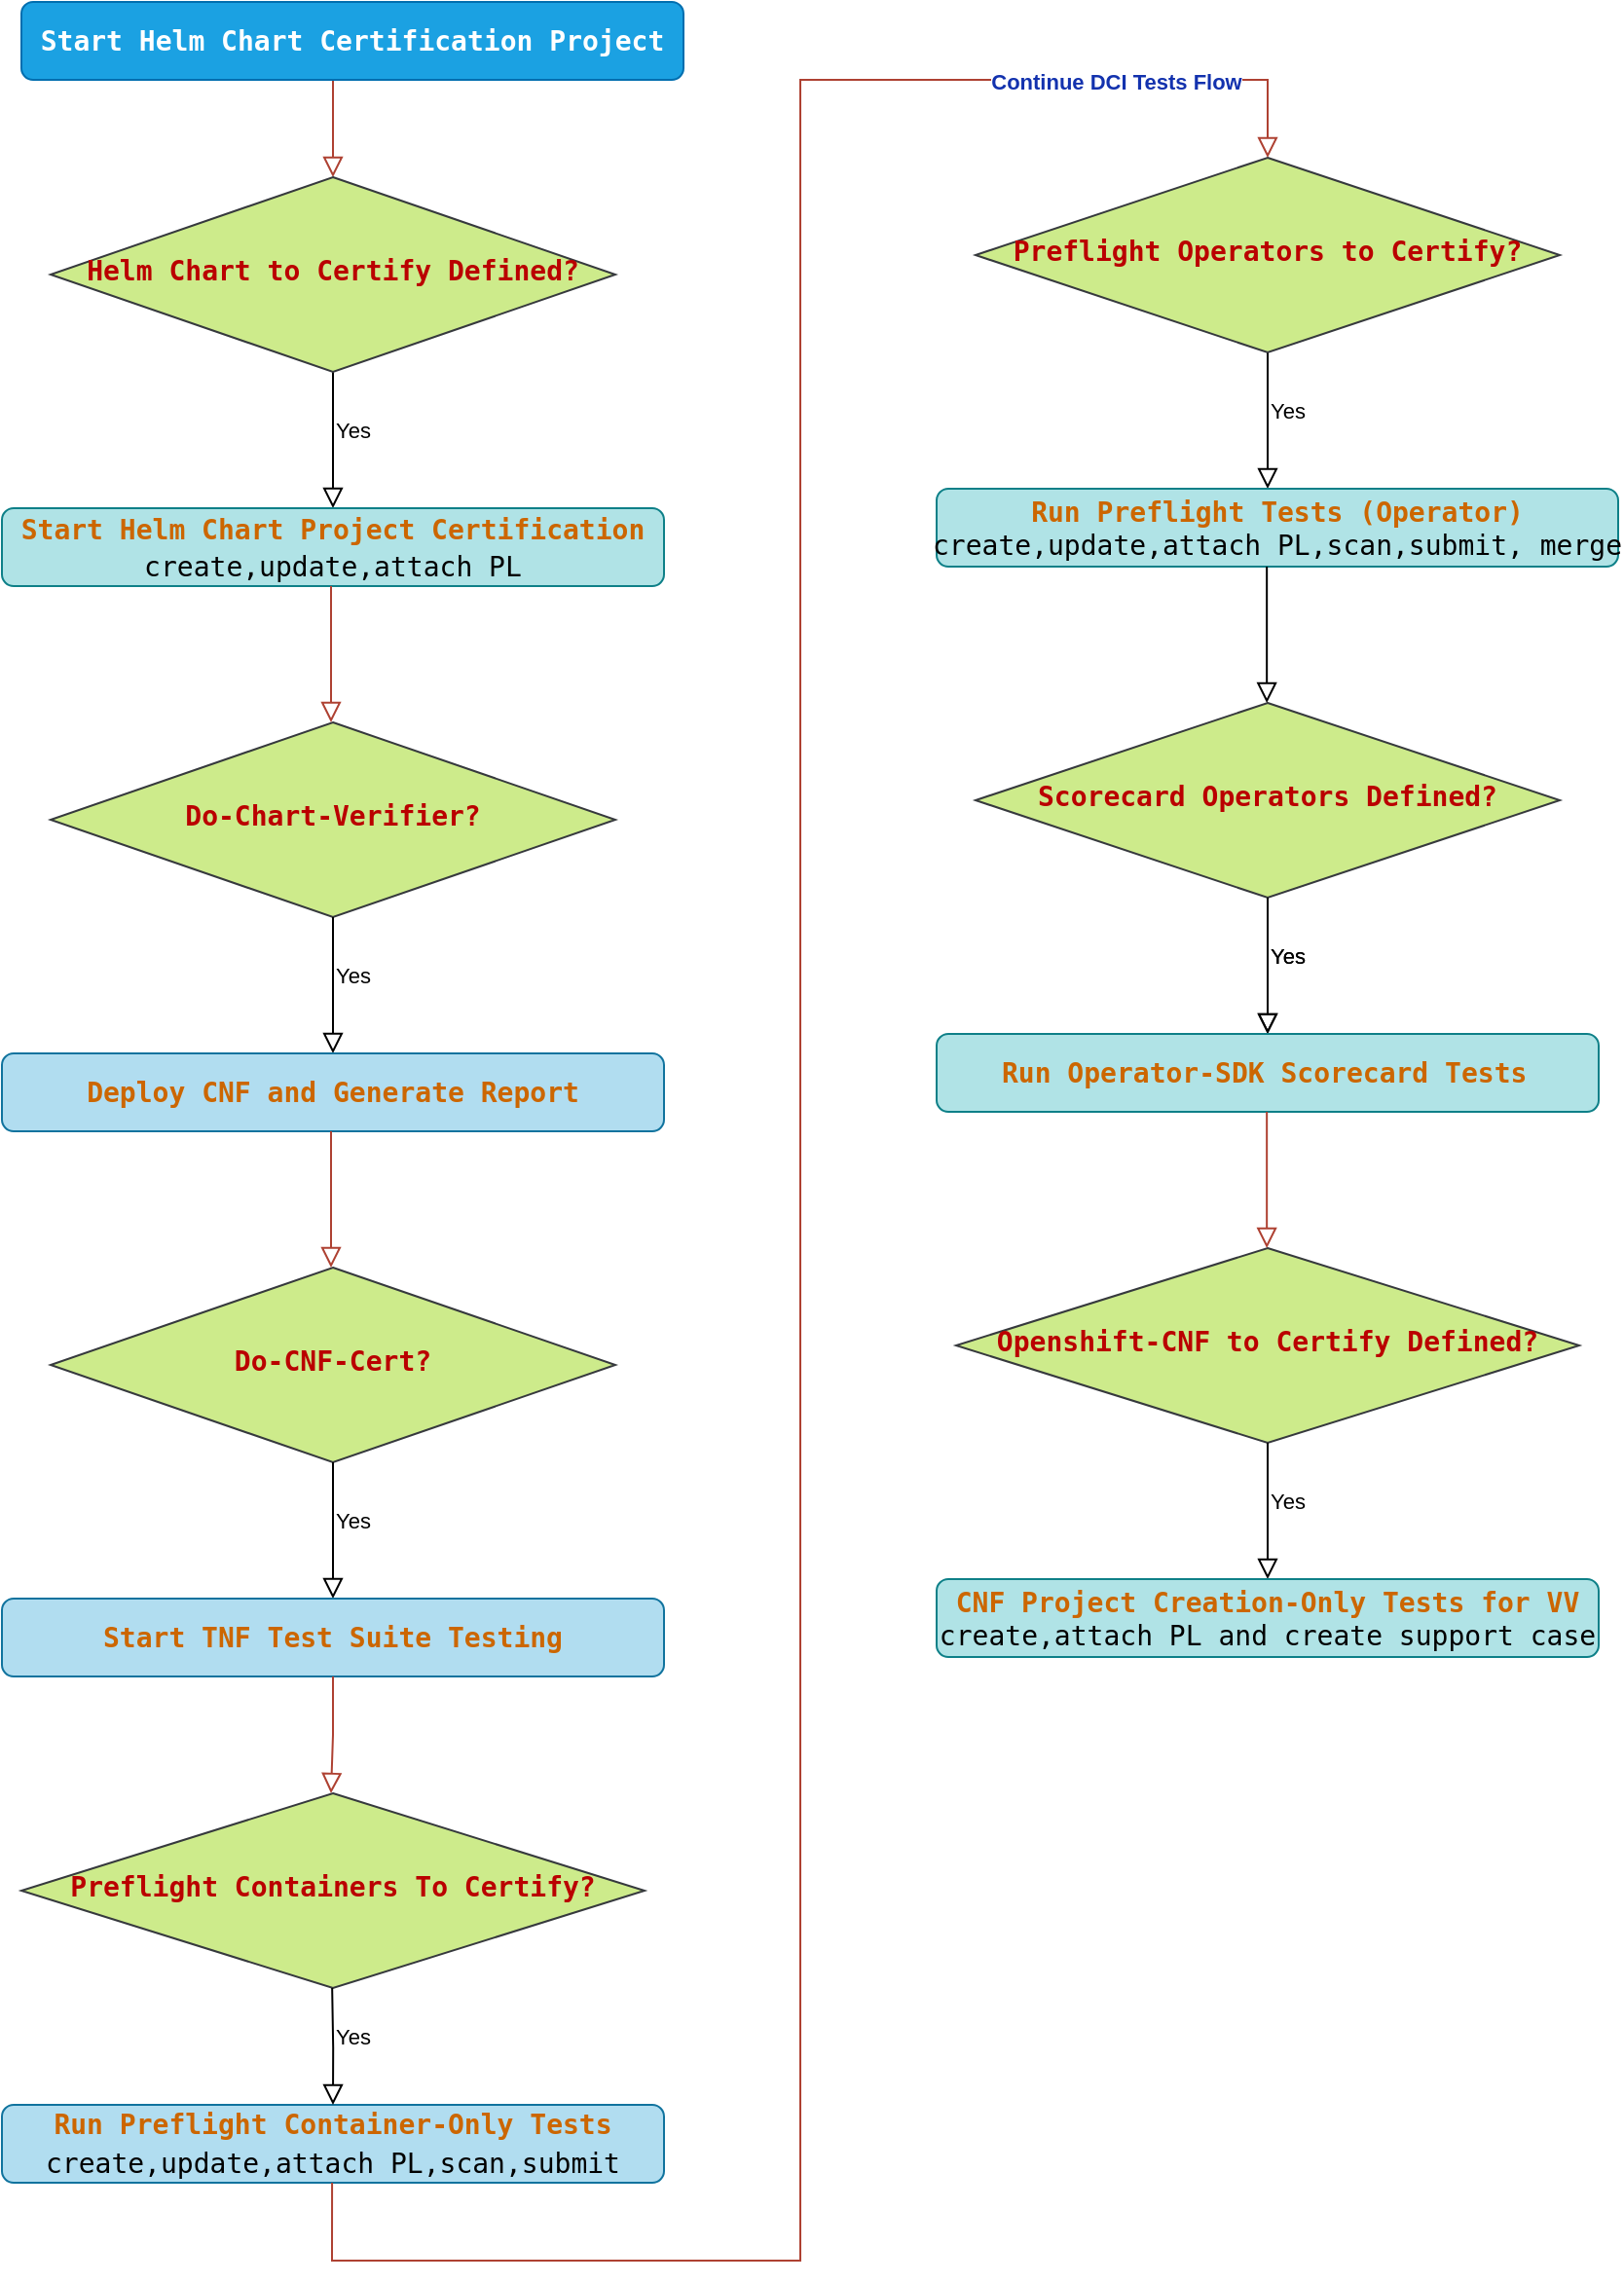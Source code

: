 <mxfile version="24.2.3" type="github">
  <diagram id="C5RBs43oDa-KdzZeNtuy" name="Page-1">
    <mxGraphModel dx="2022" dy="598" grid="1" gridSize="10" guides="1" tooltips="1" connect="1" arrows="1" fold="1" page="1" pageScale="1" pageWidth="827" pageHeight="1169" background="none" math="0" shadow="0">
      <root>
        <mxCell id="WIyWlLk6GJQsqaUBKTNV-0" />
        <mxCell id="WIyWlLk6GJQsqaUBKTNV-1" parent="WIyWlLk6GJQsqaUBKTNV-0" />
        <mxCell id="WIyWlLk6GJQsqaUBKTNV-2" value="" style="rounded=0;html=1;jettySize=auto;orthogonalLoop=1;fontSize=11;endArrow=block;endFill=0;endSize=8;strokeWidth=1;shadow=0;labelBackgroundColor=none;edgeStyle=orthogonalEdgeStyle;exitX=0.421;exitY=0.975;exitDx=0;exitDy=0;exitPerimeter=0;fillColor=#fad9d5;strokeColor=#ae4132;" parent="WIyWlLk6GJQsqaUBKTNV-1" source="WIyWlLk6GJQsqaUBKTNV-3" target="WIyWlLk6GJQsqaUBKTNV-6" edge="1">
          <mxGeometry relative="1" as="geometry">
            <Array as="points">
              <mxPoint x="-120" y="39" />
            </Array>
          </mxGeometry>
        </mxCell>
        <mxCell id="WIyWlLk6GJQsqaUBKTNV-3" value="&lt;div style=&quot;font-family: &amp;quot;Droid Sans Mono&amp;quot;, &amp;quot;monospace&amp;quot;, monospace; font-size: 14px; line-height: 19px; white-space: pre;&quot;&gt;&lt;span style=&quot;&quot;&gt;&lt;b&gt;Start Helm Chart Certification Project&lt;/b&gt;&lt;/span&gt;&lt;/div&gt;" style="rounded=1;whiteSpace=wrap;html=1;fontSize=12;glass=0;strokeWidth=1;shadow=0;labelBackgroundColor=none;fillStyle=solid;fillColor=#1ba1e2;fontColor=#ffffff;strokeColor=#006EAF;" parent="WIyWlLk6GJQsqaUBKTNV-1" vertex="1">
          <mxGeometry x="-280" width="340" height="40" as="geometry" />
        </mxCell>
        <mxCell id="WIyWlLk6GJQsqaUBKTNV-4" value="Yes" style="rounded=0;html=1;jettySize=auto;orthogonalLoop=1;fontSize=11;endArrow=block;endFill=0;endSize=8;strokeWidth=1;shadow=0;labelBackgroundColor=none;edgeStyle=orthogonalEdgeStyle;exitX=0.5;exitY=1;exitDx=0;exitDy=0;entryX=0.5;entryY=0;entryDx=0;entryDy=0;" parent="WIyWlLk6GJQsqaUBKTNV-1" source="WIyWlLk6GJQsqaUBKTNV-6" edge="1">
          <mxGeometry x="-0.149" y="10" relative="1" as="geometry">
            <mxPoint as="offset" />
            <mxPoint x="-126" y="310" as="sourcePoint" />
            <mxPoint x="-120" y="260" as="targetPoint" />
          </mxGeometry>
        </mxCell>
        <mxCell id="WyB8OwPmQHxBie55gEyc-1" style="edgeStyle=orthogonalEdgeStyle;rounded=0;orthogonalLoop=1;jettySize=auto;html=1;exitX=0.5;exitY=0;exitDx=0;exitDy=0;" edge="1" parent="WIyWlLk6GJQsqaUBKTNV-1" source="WIyWlLk6GJQsqaUBKTNV-6">
          <mxGeometry relative="1" as="geometry">
            <mxPoint x="-120" y="120" as="targetPoint" />
          </mxGeometry>
        </mxCell>
        <mxCell id="WIyWlLk6GJQsqaUBKTNV-6" value="&lt;div style=&quot;font-family: &amp;quot;Droid Sans Mono&amp;quot;, &amp;quot;monospace&amp;quot;, monospace; line-height: 19px; white-space: pre;&quot;&gt;&lt;div style=&quot;font-size: 14px; line-height: 19px;&quot;&gt;&lt;b style=&quot;&quot;&gt;&lt;font color=&quot;rgba(0, 0, 0, 0)&quot;&gt;Helm Chart to Certify Defined?&lt;/font&gt;&lt;/b&gt;&lt;/div&gt;&lt;/div&gt;" style="rhombus;whiteSpace=wrap;html=1;shadow=0;fontFamily=Helvetica;fontSize=12;align=center;strokeWidth=1;spacing=6;spacingTop=-4;fillColor=#cdeb8b;strokeColor=#36393d;rounded=0;labelBackgroundColor=none;" parent="WIyWlLk6GJQsqaUBKTNV-1" vertex="1">
          <mxGeometry x="-265" y="90" width="290" height="100" as="geometry" />
        </mxCell>
        <mxCell id="WyB8OwPmQHxBie55gEyc-6" value="&lt;div style=&quot;font-family: &amp;quot;Droid Sans Mono&amp;quot;, &amp;quot;monospace&amp;quot;, monospace; font-size: 14px; line-height: 19px; white-space: pre;&quot;&gt;&lt;b&gt;&lt;font color=&quot;#cc6600&quot;&gt;Start Helm Chart Project Certification&lt;br/&gt;&lt;/font&gt;&lt;/b&gt;create,update,attach PL&lt;/div&gt;" style="rounded=1;whiteSpace=wrap;html=1;fontSize=12;glass=0;strokeWidth=1;shadow=0;labelBackgroundColor=none;fillStyle=solid;fillColor=#b0e3e6;strokeColor=#0e8088;" vertex="1" parent="WIyWlLk6GJQsqaUBKTNV-1">
          <mxGeometry x="-290" y="260" width="340" height="40" as="geometry" />
        </mxCell>
        <mxCell id="WyB8OwPmQHxBie55gEyc-7" style="edgeStyle=orthogonalEdgeStyle;rounded=0;orthogonalLoop=1;jettySize=auto;html=1;exitX=0.5;exitY=1;exitDx=0;exitDy=0;" edge="1" parent="WIyWlLk6GJQsqaUBKTNV-1" source="WyB8OwPmQHxBie55gEyc-6" target="WyB8OwPmQHxBie55gEyc-6">
          <mxGeometry relative="1" as="geometry" />
        </mxCell>
        <mxCell id="WyB8OwPmQHxBie55gEyc-10" value="&lt;div style=&quot;font-family: &amp;quot;Droid Sans Mono&amp;quot;, &amp;quot;monospace&amp;quot;, monospace; line-height: 19px; white-space: pre;&quot;&gt;&lt;div style=&quot;font-size: 14px; line-height: 19px;&quot;&gt;&lt;b style=&quot;&quot;&gt;&lt;font color=&quot;rgba(0, 0, 0, 0)&quot;&gt;Do-Chart-Verifier?&lt;/font&gt;&lt;/b&gt;&lt;/div&gt;&lt;/div&gt;" style="rhombus;whiteSpace=wrap;html=1;shadow=0;fontFamily=Helvetica;fontSize=12;align=center;strokeWidth=1;spacing=6;spacingTop=-4;fillColor=#cdeb8b;strokeColor=#36393d;rounded=0;labelBackgroundColor=none;" vertex="1" parent="WIyWlLk6GJQsqaUBKTNV-1">
          <mxGeometry x="-265" y="370" width="290" height="100" as="geometry" />
        </mxCell>
        <mxCell id="WyB8OwPmQHxBie55gEyc-12" value="Yes" style="rounded=0;html=1;jettySize=auto;orthogonalLoop=1;fontSize=11;endArrow=block;endFill=0;endSize=8;strokeWidth=1;shadow=0;labelBackgroundColor=none;edgeStyle=orthogonalEdgeStyle;exitX=0.5;exitY=1;exitDx=0;exitDy=0;entryX=0.5;entryY=0;entryDx=0;entryDy=0;" edge="1" source="WyB8OwPmQHxBie55gEyc-10" parent="WIyWlLk6GJQsqaUBKTNV-1">
          <mxGeometry x="-0.149" y="10" relative="1" as="geometry">
            <mxPoint as="offset" />
            <mxPoint x="-126" y="590" as="sourcePoint" />
            <mxPoint x="-120" y="540" as="targetPoint" />
          </mxGeometry>
        </mxCell>
        <mxCell id="WyB8OwPmQHxBie55gEyc-16" value="" style="rounded=0;html=1;jettySize=auto;orthogonalLoop=1;fontSize=11;endArrow=block;endFill=0;endSize=8;strokeWidth=1;shadow=0;labelBackgroundColor=none;edgeStyle=orthogonalEdgeStyle;exitX=0.5;exitY=1;exitDx=0;exitDy=0;entryX=0.5;entryY=0;entryDx=0;entryDy=0;fillColor=#fad9d5;strokeColor=#ae4132;" edge="1" parent="WIyWlLk6GJQsqaUBKTNV-1">
          <mxGeometry x="-0.143" y="21" relative="1" as="geometry">
            <mxPoint as="offset" />
            <mxPoint x="-121" y="300" as="sourcePoint" />
            <mxPoint x="-121" y="370" as="targetPoint" />
          </mxGeometry>
        </mxCell>
        <mxCell id="WyB8OwPmQHxBie55gEyc-17" value="&lt;div style=&quot;font-family: &amp;quot;Droid Sans Mono&amp;quot;, &amp;quot;monospace&amp;quot;, monospace; font-size: 14px; line-height: 19px; white-space: pre;&quot;&gt;&lt;b&gt;&lt;font color=&quot;#cc6600&quot;&gt;Deploy CNF and Generate Report&lt;/font&gt;&lt;/b&gt;&lt;br&gt;&lt;/div&gt;" style="rounded=1;whiteSpace=wrap;html=1;fontSize=12;glass=0;strokeWidth=1;shadow=0;labelBackgroundColor=none;fillStyle=solid;fillColor=#b1ddf0;strokeColor=#10739e;" vertex="1" parent="WIyWlLk6GJQsqaUBKTNV-1">
          <mxGeometry x="-290" y="540" width="340" height="40" as="geometry" />
        </mxCell>
        <mxCell id="WyB8OwPmQHxBie55gEyc-18" value="&lt;div style=&quot;font-family: &amp;quot;Droid Sans Mono&amp;quot;, &amp;quot;monospace&amp;quot;, monospace; line-height: 19px; white-space: pre;&quot;&gt;&lt;div style=&quot;font-size: 14px; line-height: 19px;&quot;&gt;&lt;b style=&quot;&quot;&gt;&lt;font color=&quot;rgba(0, 0, 0, 0)&quot;&gt;Do-CNF-Cert?&lt;/font&gt;&lt;/b&gt;&lt;/div&gt;&lt;/div&gt;" style="rhombus;whiteSpace=wrap;html=1;shadow=0;fontFamily=Helvetica;fontSize=12;align=center;strokeWidth=1;spacing=6;spacingTop=-4;fillColor=#cdeb8b;strokeColor=#36393d;rounded=0;labelBackgroundColor=none;" vertex="1" parent="WIyWlLk6GJQsqaUBKTNV-1">
          <mxGeometry x="-265" y="650" width="290" height="100" as="geometry" />
        </mxCell>
        <mxCell id="WyB8OwPmQHxBie55gEyc-19" value="" style="rounded=0;html=1;jettySize=auto;orthogonalLoop=1;fontSize=11;endArrow=block;endFill=0;endSize=8;strokeWidth=1;shadow=0;labelBackgroundColor=none;edgeStyle=orthogonalEdgeStyle;exitX=0.5;exitY=1;exitDx=0;exitDy=0;entryX=0.5;entryY=0;entryDx=0;entryDy=0;fillColor=#fad9d5;strokeColor=#ae4132;" edge="1" parent="WIyWlLk6GJQsqaUBKTNV-1">
          <mxGeometry x="-0.149" y="10" relative="1" as="geometry">
            <mxPoint as="offset" />
            <mxPoint x="-121" y="580" as="sourcePoint" />
            <mxPoint x="-121" y="650" as="targetPoint" />
          </mxGeometry>
        </mxCell>
        <mxCell id="WyB8OwPmQHxBie55gEyc-20" value="Yes" style="rounded=0;html=1;jettySize=auto;orthogonalLoop=1;fontSize=11;endArrow=block;endFill=0;endSize=8;strokeWidth=1;shadow=0;labelBackgroundColor=none;edgeStyle=orthogonalEdgeStyle;exitX=0.5;exitY=1;exitDx=0;exitDy=0;entryX=0.5;entryY=0;entryDx=0;entryDy=0;" edge="1" source="WyB8OwPmQHxBie55gEyc-18" parent="WIyWlLk6GJQsqaUBKTNV-1">
          <mxGeometry x="-0.149" y="10" relative="1" as="geometry">
            <mxPoint as="offset" />
            <mxPoint x="-126" y="870" as="sourcePoint" />
            <mxPoint x="-120" y="820" as="targetPoint" />
          </mxGeometry>
        </mxCell>
        <mxCell id="WyB8OwPmQHxBie55gEyc-21" value="&lt;div style=&quot;font-family: &amp;quot;Droid Sans Mono&amp;quot;, &amp;quot;monospace&amp;quot;, monospace; font-size: 14px; line-height: 19px; white-space: pre;&quot;&gt;&lt;b&gt;&lt;font color=&quot;#cc6600&quot;&gt;Start TNF Test Suite Testing&lt;/font&gt;&lt;/b&gt;&lt;br&gt;&lt;/div&gt;" style="rounded=1;whiteSpace=wrap;html=1;fontSize=12;glass=0;strokeWidth=1;shadow=0;labelBackgroundColor=none;fillStyle=solid;fillColor=#b1ddf0;strokeColor=#10739e;" vertex="1" parent="WIyWlLk6GJQsqaUBKTNV-1">
          <mxGeometry x="-290" y="820" width="340" height="40" as="geometry" />
        </mxCell>
        <mxCell id="WyB8OwPmQHxBie55gEyc-24" value="" style="rounded=0;html=1;jettySize=auto;orthogonalLoop=1;fontSize=11;endArrow=block;endFill=0;endSize=8;strokeWidth=1;shadow=0;labelBackgroundColor=none;edgeStyle=orthogonalEdgeStyle;exitX=0.5;exitY=1;exitDx=0;exitDy=0;entryX=0.5;entryY=0;entryDx=0;entryDy=0;fillColor=#fad9d5;strokeColor=#ae4132;" edge="1" parent="WIyWlLk6GJQsqaUBKTNV-1" source="WyB8OwPmQHxBie55gEyc-21">
          <mxGeometry x="-0.146" y="10" relative="1" as="geometry">
            <mxPoint as="offset" />
            <mxPoint x="-121" y="850" as="sourcePoint" />
            <mxPoint x="-121" y="920" as="targetPoint" />
          </mxGeometry>
        </mxCell>
        <mxCell id="WyB8OwPmQHxBie55gEyc-25" value="&lt;div style=&quot;font-family: &amp;quot;Droid Sans Mono&amp;quot;, &amp;quot;monospace&amp;quot;, monospace; line-height: 19px; white-space: pre;&quot;&gt;&lt;div style=&quot;font-size: 14px; line-height: 19px;&quot;&gt;&lt;b style=&quot;&quot;&gt;&lt;font color=&quot;rgba(0, 0, 0, 0)&quot;&gt;Preflight Containers To Certify?&lt;/font&gt;&lt;/b&gt;&lt;/div&gt;&lt;/div&gt;" style="rhombus;whiteSpace=wrap;html=1;shadow=0;fontFamily=Helvetica;fontSize=12;align=center;strokeWidth=1;spacing=6;spacingTop=-4;fillColor=#cdeb8b;strokeColor=#36393d;rounded=0;labelBackgroundColor=none;" vertex="1" parent="WIyWlLk6GJQsqaUBKTNV-1">
          <mxGeometry x="-280" y="920" width="320" height="100" as="geometry" />
        </mxCell>
        <mxCell id="WyB8OwPmQHxBie55gEyc-30" value="&lt;div style=&quot;line-height: 19px;&quot;&gt;&lt;font face=&quot;Droid Sans Mono, monospace, monospace&quot; color=&quot;#cc6600&quot;&gt;&lt;span style=&quot;white-space: pre; font-size: 14px;&quot;&gt;&lt;b&gt;Run Preflight Container-Only Tests&lt;br&gt;&lt;/b&gt;&lt;/span&gt;&lt;/font&gt;&lt;/div&gt;&lt;div style=&quot;line-height: 19px;&quot;&gt;&lt;span style=&quot;font-family: &amp;quot;Droid Sans Mono&amp;quot;, &amp;quot;monospace&amp;quot;, monospace; font-size: 14px; white-space: pre;&quot;&gt;create,update,attach PL,scan,submit&lt;/span&gt;&lt;font face=&quot;Droid Sans Mono, monospace, monospace&quot; color=&quot;#cc6600&quot;&gt;&lt;span style=&quot;white-space: pre; font-size: 14px;&quot;&gt;&lt;b&gt;&lt;br&gt;&lt;/b&gt;&lt;/span&gt;&lt;/font&gt;&lt;/div&gt;" style="rounded=1;whiteSpace=wrap;html=1;fontSize=12;glass=0;strokeWidth=1;shadow=0;labelBackgroundColor=none;fillStyle=solid;fillColor=#b1ddf0;strokeColor=#10739e;" vertex="1" parent="WIyWlLk6GJQsqaUBKTNV-1">
          <mxGeometry x="-290" y="1080" width="340" height="40" as="geometry" />
        </mxCell>
        <mxCell id="WyB8OwPmQHxBie55gEyc-35" value="Yes" style="rounded=0;html=1;jettySize=auto;orthogonalLoop=1;fontSize=11;endArrow=block;endFill=0;endSize=8;strokeWidth=1;shadow=0;labelBackgroundColor=none;edgeStyle=orthogonalEdgeStyle;exitX=0.5;exitY=1;exitDx=0;exitDy=0;" edge="1" parent="WIyWlLk6GJQsqaUBKTNV-1">
          <mxGeometry x="-0.149" y="10" relative="1" as="geometry">
            <mxPoint as="offset" />
            <mxPoint x="-120.42" y="1020" as="sourcePoint" />
            <mxPoint x="-120" y="1080" as="targetPoint" />
          </mxGeometry>
        </mxCell>
        <mxCell id="WyB8OwPmQHxBie55gEyc-37" value="" style="rounded=0;html=1;jettySize=auto;orthogonalLoop=1;fontSize=11;endArrow=block;endFill=0;endSize=8;strokeWidth=1;shadow=0;labelBackgroundColor=none;edgeStyle=orthogonalEdgeStyle;exitX=0.5;exitY=1;exitDx=0;exitDy=0;strokeColor=#ae4132;fillColor=#fad9d5;" edge="1" parent="WIyWlLk6GJQsqaUBKTNV-1">
          <mxGeometry x="-0.149" y="10" relative="1" as="geometry">
            <mxPoint as="offset" />
            <mxPoint x="-120.46" y="1120" as="sourcePoint" />
            <mxPoint x="360" y="80" as="targetPoint" />
            <Array as="points">
              <mxPoint x="-120" y="1160" />
              <mxPoint x="120" y="1160" />
              <mxPoint x="120" y="40" />
            </Array>
          </mxGeometry>
        </mxCell>
        <mxCell id="WyB8OwPmQHxBie55gEyc-41" value="&lt;font color=&quot;#1332ae&quot;&gt;&lt;b&gt;Continue DCI Tests Flow&lt;/b&gt;&lt;/font&gt;" style="edgeLabel;html=1;align=center;verticalAlign=middle;resizable=0;points=[];" vertex="1" connectable="0" parent="WyB8OwPmQHxBie55gEyc-37">
          <mxGeometry x="0.859" y="-1" relative="1" as="geometry">
            <mxPoint as="offset" />
          </mxGeometry>
        </mxCell>
        <mxCell id="WyB8OwPmQHxBie55gEyc-44" value="Yes" style="rounded=0;html=1;jettySize=auto;orthogonalLoop=1;fontSize=11;endArrow=block;endFill=0;endSize=8;strokeWidth=1;shadow=0;labelBackgroundColor=none;edgeStyle=orthogonalEdgeStyle;exitX=0.5;exitY=1;exitDx=0;exitDy=0;entryX=0.5;entryY=0;entryDx=0;entryDy=0;" edge="1" parent="WIyWlLk6GJQsqaUBKTNV-1" source="WyB8OwPmQHxBie55gEyc-45">
          <mxGeometry x="-0.149" y="10" relative="1" as="geometry">
            <mxPoint as="offset" />
            <mxPoint x="354" y="300" as="sourcePoint" />
            <mxPoint x="360" y="250" as="targetPoint" />
          </mxGeometry>
        </mxCell>
        <mxCell id="WyB8OwPmQHxBie55gEyc-45" value="&lt;div style=&quot;line-height: 19px;&quot;&gt;&lt;div style=&quot;line-height: 19px;&quot;&gt;&lt;font face=&quot;Droid Sans Mono, monospace, monospace&quot; color=&quot;#ba0000&quot;&gt;&lt;span style=&quot;font-size: 14px; white-space: pre;&quot;&gt;&lt;b&gt;Preflight Operators to Certify?&lt;br/&gt;&lt;/b&gt;&lt;/span&gt;&lt;/font&gt;&lt;/div&gt;&lt;/div&gt;" style="rhombus;whiteSpace=wrap;html=1;shadow=0;fontFamily=Helvetica;fontSize=12;align=center;strokeWidth=1;spacing=6;spacingTop=-4;fillColor=#cdeb8b;strokeColor=#36393d;rounded=0;labelBackgroundColor=none;" vertex="1" parent="WIyWlLk6GJQsqaUBKTNV-1">
          <mxGeometry x="210" y="80" width="300" height="100" as="geometry" />
        </mxCell>
        <mxCell id="WyB8OwPmQHxBie55gEyc-46" value="&lt;div&gt;&lt;font face=&quot;Droid Sans Mono, monospace, monospace&quot; color=&quot;#cc6600&quot;&gt;&lt;div style=&quot;&quot;&gt;&lt;span style=&quot;font-size: 14px; white-space: pre;&quot;&gt;&lt;b&gt;Run Preflight Tests (Operator)&lt;/b&gt;&lt;/span&gt;&lt;/div&gt;&lt;div style=&quot;&quot;&gt;&lt;span style=&quot;color: rgb(0, 0, 0); font-family: &amp;quot;Droid Sans Mono&amp;quot;, &amp;quot;monospace&amp;quot;, monospace; font-size: 14px; white-space: pre;&quot;&gt;create,update,attach PL,scan,submit, merge&lt;/span&gt;&lt;span style=&quot;white-space: pre; font-size: 14px;&quot;&gt;&lt;b&gt;&lt;br&gt;&lt;/b&gt;&lt;/span&gt;&lt;/div&gt;&lt;/font&gt;&lt;/div&gt;" style="rounded=1;whiteSpace=wrap;html=1;fontSize=12;glass=0;strokeWidth=1;shadow=0;labelBackgroundColor=none;fillStyle=solid;fillColor=#b0e3e6;strokeColor=#0e8088;" vertex="1" parent="WIyWlLk6GJQsqaUBKTNV-1">
          <mxGeometry x="190" y="250" width="350" height="40" as="geometry" />
        </mxCell>
        <mxCell id="WyB8OwPmQHxBie55gEyc-49" value="Yes" style="rounded=0;html=1;jettySize=auto;orthogonalLoop=1;fontSize=11;endArrow=block;endFill=0;endSize=8;strokeWidth=1;shadow=0;labelBackgroundColor=none;edgeStyle=orthogonalEdgeStyle;exitX=0.5;exitY=1;exitDx=0;exitDy=0;entryX=0.5;entryY=0;entryDx=0;entryDy=0;" edge="1" parent="WIyWlLk6GJQsqaUBKTNV-1" source="WyB8OwPmQHxBie55gEyc-50">
          <mxGeometry x="-0.149" y="10" relative="1" as="geometry">
            <mxPoint as="offset" />
            <mxPoint x="354" y="580" as="sourcePoint" />
            <mxPoint x="360" y="530" as="targetPoint" />
          </mxGeometry>
        </mxCell>
        <mxCell id="WyB8OwPmQHxBie55gEyc-50" value="&lt;div style=&quot;line-height: 19px;&quot;&gt;&lt;div style=&quot;line-height: 19px;&quot;&gt;&lt;font face=&quot;Droid Sans Mono, monospace, monospace&quot; color=&quot;#ba0000&quot;&gt;&lt;span style=&quot;font-size: 14px; white-space: pre;&quot;&gt;&lt;b&gt;Scorecard Operators Defined?&lt;br/&gt;&lt;/b&gt;&lt;/span&gt;&lt;/font&gt;&lt;/div&gt;&lt;/div&gt;" style="rhombus;whiteSpace=wrap;html=1;shadow=0;fontFamily=Helvetica;fontSize=12;align=center;strokeWidth=1;spacing=6;spacingTop=-4;fillColor=#cdeb8b;strokeColor=#36393d;rounded=0;labelBackgroundColor=none;" vertex="1" parent="WIyWlLk6GJQsqaUBKTNV-1">
          <mxGeometry x="210" y="360" width="300" height="100" as="geometry" />
        </mxCell>
        <mxCell id="WyB8OwPmQHxBie55gEyc-51" value="" style="rounded=0;html=1;jettySize=auto;orthogonalLoop=1;fontSize=11;endArrow=block;endFill=0;endSize=8;strokeWidth=1;shadow=0;labelBackgroundColor=none;edgeStyle=orthogonalEdgeStyle;exitX=0.5;exitY=1;exitDx=0;exitDy=0;entryX=0.5;entryY=0;entryDx=0;entryDy=0;" edge="1" parent="WIyWlLk6GJQsqaUBKTNV-1">
          <mxGeometry x="-0.149" y="10" relative="1" as="geometry">
            <mxPoint as="offset" />
            <mxPoint x="359.58" y="290" as="sourcePoint" />
            <mxPoint x="359.58" y="360" as="targetPoint" />
          </mxGeometry>
        </mxCell>
        <mxCell id="WyB8OwPmQHxBie55gEyc-52" value="Yes" style="rounded=0;html=1;jettySize=auto;orthogonalLoop=1;fontSize=11;endArrow=block;endFill=0;endSize=8;strokeWidth=1;shadow=0;labelBackgroundColor=none;edgeStyle=orthogonalEdgeStyle;exitX=0.5;exitY=1;exitDx=0;exitDy=0;entryX=0.5;entryY=0;entryDx=0;entryDy=0;" edge="1" parent="WIyWlLk6GJQsqaUBKTNV-1">
          <mxGeometry x="-0.149" y="10" relative="1" as="geometry">
            <mxPoint as="offset" />
            <mxPoint x="360" y="460" as="sourcePoint" />
            <mxPoint x="360" y="530" as="targetPoint" />
          </mxGeometry>
        </mxCell>
        <mxCell id="WyB8OwPmQHxBie55gEyc-53" value="&lt;div&gt;&lt;font face=&quot;Droid Sans Mono, monospace, monospace&quot; color=&quot;#cc6600&quot;&gt;&lt;div style=&quot;&quot;&gt;&lt;font style=&quot;background-color: initial;&quot; face=&quot;Droid Sans Mono, monospace, monospace&quot; color=&quot;#cc6600&quot;&gt;&lt;span style=&quot;font-size: 14px; white-space: pre;&quot;&gt;&lt;b&gt;Run Operator-SDK Scorecard Tests&lt;/b&gt;&lt;/span&gt;&lt;/font&gt;&lt;span style=&quot;background-color: initial; color: rgb(0, 0, 0); font-family: Helvetica;&quot;&gt;&amp;nbsp;&lt;/span&gt;&lt;br&gt;&lt;/div&gt;&lt;/font&gt;&lt;/div&gt;" style="rounded=1;whiteSpace=wrap;html=1;fontSize=12;glass=0;strokeWidth=1;shadow=0;labelBackgroundColor=none;fillStyle=solid;fillColor=#b0e3e6;strokeColor=#0e8088;" vertex="1" parent="WIyWlLk6GJQsqaUBKTNV-1">
          <mxGeometry x="190" y="530" width="340" height="40" as="geometry" />
        </mxCell>
        <mxCell id="WyB8OwPmQHxBie55gEyc-54" value="" style="rounded=0;html=1;jettySize=auto;orthogonalLoop=1;fontSize=11;endArrow=block;endFill=0;endSize=8;strokeWidth=1;shadow=0;labelBackgroundColor=none;edgeStyle=orthogonalEdgeStyle;exitX=0.5;exitY=1;exitDx=0;exitDy=0;entryX=0.5;entryY=0;entryDx=0;entryDy=0;strokeColor=#ae4132;fillColor=#fad9d5;" edge="1" parent="WIyWlLk6GJQsqaUBKTNV-1">
          <mxGeometry x="-0.149" y="10" relative="1" as="geometry">
            <mxPoint as="offset" />
            <mxPoint x="359.58" y="570" as="sourcePoint" />
            <mxPoint x="359.58" y="640" as="targetPoint" />
          </mxGeometry>
        </mxCell>
        <mxCell id="WyB8OwPmQHxBie55gEyc-58" value="&lt;div style=&quot;line-height: 19px;&quot;&gt;&lt;div style=&quot;line-height: 19px;&quot;&gt;&lt;font face=&quot;Droid Sans Mono, monospace, monospace&quot; color=&quot;#ba0000&quot;&gt;&lt;span style=&quot;font-size: 14px; white-space: pre;&quot;&gt;&lt;b&gt;Openshift-CNF to Certify Defined?&lt;/b&gt;&lt;/span&gt;&lt;/font&gt;&lt;/div&gt;&lt;/div&gt;" style="rhombus;whiteSpace=wrap;html=1;shadow=0;fontFamily=Helvetica;fontSize=12;align=center;strokeWidth=1;spacing=6;spacingTop=-4;fillColor=#cdeb8b;strokeColor=#36393d;rounded=0;labelBackgroundColor=none;" vertex="1" parent="WIyWlLk6GJQsqaUBKTNV-1">
          <mxGeometry x="200" y="640" width="320" height="100" as="geometry" />
        </mxCell>
        <mxCell id="WyB8OwPmQHxBie55gEyc-59" value="Yes" style="rounded=0;html=1;jettySize=auto;orthogonalLoop=1;fontSize=11;endArrow=block;endFill=0;endSize=8;strokeWidth=1;shadow=0;labelBackgroundColor=none;edgeStyle=orthogonalEdgeStyle;exitX=0.5;exitY=1;exitDx=0;exitDy=0;entryX=0.5;entryY=0;entryDx=0;entryDy=0;" edge="1" parent="WIyWlLk6GJQsqaUBKTNV-1">
          <mxGeometry x="-0.149" y="10" relative="1" as="geometry">
            <mxPoint as="offset" />
            <mxPoint x="360" y="740" as="sourcePoint" />
            <mxPoint x="360" y="810" as="targetPoint" />
          </mxGeometry>
        </mxCell>
        <mxCell id="WyB8OwPmQHxBie55gEyc-60" value="&lt;div&gt;&lt;font face=&quot;Droid Sans Mono, monospace, monospace&quot; color=&quot;#cc6600&quot;&gt;&lt;div style=&quot;&quot;&gt;&lt;span style=&quot;font-size: 14px; white-space: pre;&quot;&gt;&lt;b&gt;CNF Project Creation-Only Tests for VV&lt;br&gt;&lt;/b&gt;&lt;/span&gt;&lt;/div&gt;&lt;div style=&quot;&quot;&gt;&lt;span style=&quot;color: rgb(0, 0, 0); font-family: &amp;quot;Droid Sans Mono&amp;quot;, &amp;quot;monospace&amp;quot;, monospace; font-size: 14px; white-space: pre;&quot;&gt;create,attach PL and create support case&lt;/span&gt;&lt;span style=&quot;font-size: 14px; white-space: pre;&quot;&gt;&lt;b&gt;&lt;br&gt;&lt;/b&gt;&lt;/span&gt;&lt;/div&gt;&lt;/font&gt;&lt;/div&gt;" style="rounded=1;whiteSpace=wrap;html=1;fontSize=12;glass=0;strokeWidth=1;shadow=0;labelBackgroundColor=none;fillStyle=solid;fillColor=#b0e3e6;strokeColor=#0e8088;" vertex="1" parent="WIyWlLk6GJQsqaUBKTNV-1">
          <mxGeometry x="190" y="810" width="340" height="40" as="geometry" />
        </mxCell>
      </root>
    </mxGraphModel>
  </diagram>
</mxfile>

